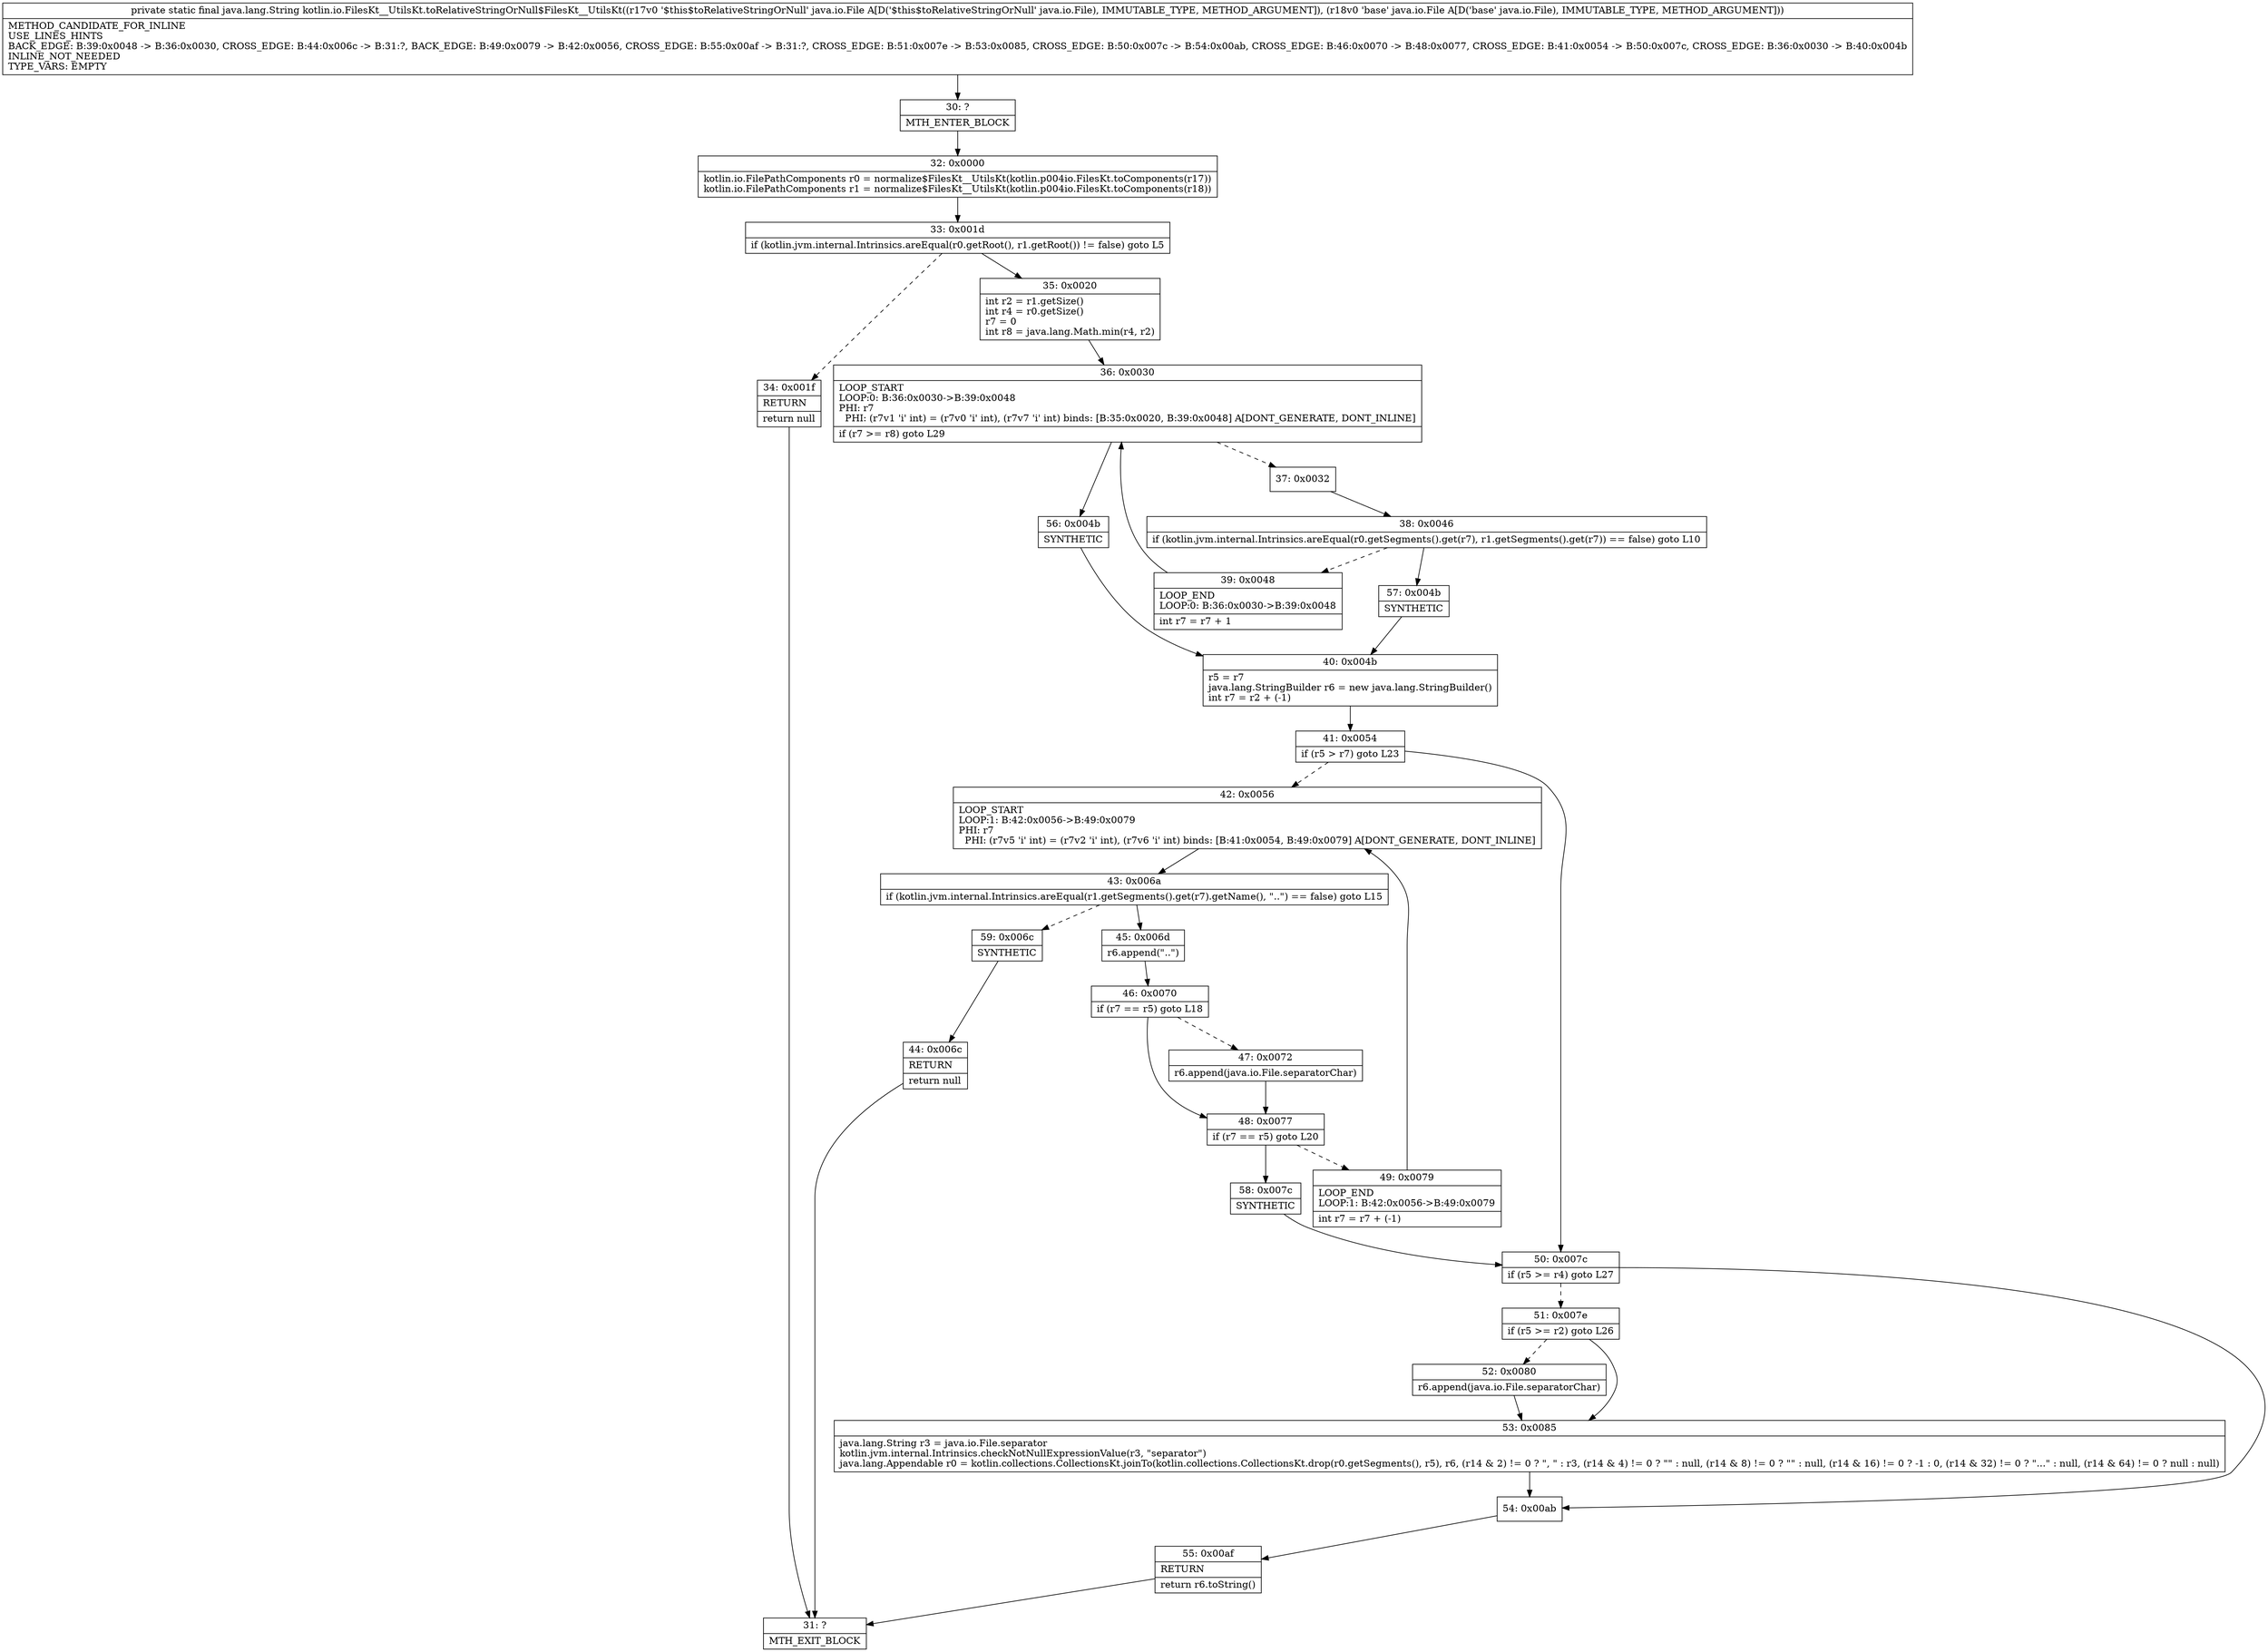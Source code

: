 digraph "CFG forkotlin.io.FilesKt__UtilsKt.toRelativeStringOrNull$FilesKt__UtilsKt(Ljava\/io\/File;Ljava\/io\/File;)Ljava\/lang\/String;" {
Node_30 [shape=record,label="{30\:\ ?|MTH_ENTER_BLOCK\l}"];
Node_32 [shape=record,label="{32\:\ 0x0000|kotlin.io.FilePathComponents r0 = normalize$FilesKt__UtilsKt(kotlin.p004io.FilesKt.toComponents(r17))\lkotlin.io.FilePathComponents r1 = normalize$FilesKt__UtilsKt(kotlin.p004io.FilesKt.toComponents(r18))\l}"];
Node_33 [shape=record,label="{33\:\ 0x001d|if (kotlin.jvm.internal.Intrinsics.areEqual(r0.getRoot(), r1.getRoot()) != false) goto L5\l}"];
Node_34 [shape=record,label="{34\:\ 0x001f|RETURN\l|return null\l}"];
Node_31 [shape=record,label="{31\:\ ?|MTH_EXIT_BLOCK\l}"];
Node_35 [shape=record,label="{35\:\ 0x0020|int r2 = r1.getSize()\lint r4 = r0.getSize()\lr7 = 0\lint r8 = java.lang.Math.min(r4, r2)\l}"];
Node_36 [shape=record,label="{36\:\ 0x0030|LOOP_START\lLOOP:0: B:36:0x0030\-\>B:39:0x0048\lPHI: r7 \l  PHI: (r7v1 'i' int) = (r7v0 'i' int), (r7v7 'i' int) binds: [B:35:0x0020, B:39:0x0048] A[DONT_GENERATE, DONT_INLINE]\l|if (r7 \>= r8) goto L29\l}"];
Node_37 [shape=record,label="{37\:\ 0x0032}"];
Node_38 [shape=record,label="{38\:\ 0x0046|if (kotlin.jvm.internal.Intrinsics.areEqual(r0.getSegments().get(r7), r1.getSegments().get(r7)) == false) goto L10\l}"];
Node_39 [shape=record,label="{39\:\ 0x0048|LOOP_END\lLOOP:0: B:36:0x0030\-\>B:39:0x0048\l|int r7 = r7 + 1\l}"];
Node_57 [shape=record,label="{57\:\ 0x004b|SYNTHETIC\l}"];
Node_40 [shape=record,label="{40\:\ 0x004b|r5 = r7\ljava.lang.StringBuilder r6 = new java.lang.StringBuilder()\lint r7 = r2 + (\-1)\l}"];
Node_41 [shape=record,label="{41\:\ 0x0054|if (r5 \> r7) goto L23\l}"];
Node_42 [shape=record,label="{42\:\ 0x0056|LOOP_START\lLOOP:1: B:42:0x0056\-\>B:49:0x0079\lPHI: r7 \l  PHI: (r7v5 'i' int) = (r7v2 'i' int), (r7v6 'i' int) binds: [B:41:0x0054, B:49:0x0079] A[DONT_GENERATE, DONT_INLINE]\l}"];
Node_43 [shape=record,label="{43\:\ 0x006a|if (kotlin.jvm.internal.Intrinsics.areEqual(r1.getSegments().get(r7).getName(), \"..\") == false) goto L15\l}"];
Node_45 [shape=record,label="{45\:\ 0x006d|r6.append(\"..\")\l}"];
Node_46 [shape=record,label="{46\:\ 0x0070|if (r7 == r5) goto L18\l}"];
Node_47 [shape=record,label="{47\:\ 0x0072|r6.append(java.io.File.separatorChar)\l}"];
Node_48 [shape=record,label="{48\:\ 0x0077|if (r7 == r5) goto L20\l}"];
Node_49 [shape=record,label="{49\:\ 0x0079|LOOP_END\lLOOP:1: B:42:0x0056\-\>B:49:0x0079\l|int r7 = r7 + (\-1)\l}"];
Node_58 [shape=record,label="{58\:\ 0x007c|SYNTHETIC\l}"];
Node_59 [shape=record,label="{59\:\ 0x006c|SYNTHETIC\l}"];
Node_44 [shape=record,label="{44\:\ 0x006c|RETURN\l|return null\l}"];
Node_50 [shape=record,label="{50\:\ 0x007c|if (r5 \>= r4) goto L27\l}"];
Node_51 [shape=record,label="{51\:\ 0x007e|if (r5 \>= r2) goto L26\l}"];
Node_52 [shape=record,label="{52\:\ 0x0080|r6.append(java.io.File.separatorChar)\l}"];
Node_53 [shape=record,label="{53\:\ 0x0085|java.lang.String r3 = java.io.File.separator\lkotlin.jvm.internal.Intrinsics.checkNotNullExpressionValue(r3, \"separator\")\ljava.lang.Appendable r0 = kotlin.collections.CollectionsKt.joinTo(kotlin.collections.CollectionsKt.drop(r0.getSegments(), r5), r6, (r14 & 2) != 0 ? \", \" : r3, (r14 & 4) != 0 ? \"\" : null, (r14 & 8) != 0 ? \"\" : null, (r14 & 16) != 0 ? \-1 : 0, (r14 & 32) != 0 ? \"...\" : null, (r14 & 64) != 0 ? null : null)\l}"];
Node_54 [shape=record,label="{54\:\ 0x00ab}"];
Node_55 [shape=record,label="{55\:\ 0x00af|RETURN\l|return r6.toString()\l}"];
Node_56 [shape=record,label="{56\:\ 0x004b|SYNTHETIC\l}"];
MethodNode[shape=record,label="{private static final java.lang.String kotlin.io.FilesKt__UtilsKt.toRelativeStringOrNull$FilesKt__UtilsKt((r17v0 '$this$toRelativeStringOrNull' java.io.File A[D('$this$toRelativeStringOrNull' java.io.File), IMMUTABLE_TYPE, METHOD_ARGUMENT]), (r18v0 'base' java.io.File A[D('base' java.io.File), IMMUTABLE_TYPE, METHOD_ARGUMENT]))  | METHOD_CANDIDATE_FOR_INLINE\lUSE_LINES_HINTS\lBACK_EDGE: B:39:0x0048 \-\> B:36:0x0030, CROSS_EDGE: B:44:0x006c \-\> B:31:?, BACK_EDGE: B:49:0x0079 \-\> B:42:0x0056, CROSS_EDGE: B:55:0x00af \-\> B:31:?, CROSS_EDGE: B:51:0x007e \-\> B:53:0x0085, CROSS_EDGE: B:50:0x007c \-\> B:54:0x00ab, CROSS_EDGE: B:46:0x0070 \-\> B:48:0x0077, CROSS_EDGE: B:41:0x0054 \-\> B:50:0x007c, CROSS_EDGE: B:36:0x0030 \-\> B:40:0x004b\lINLINE_NOT_NEEDED\lTYPE_VARS: EMPTY\l}"];
MethodNode -> Node_30;Node_30 -> Node_32;
Node_32 -> Node_33;
Node_33 -> Node_34[style=dashed];
Node_33 -> Node_35;
Node_34 -> Node_31;
Node_35 -> Node_36;
Node_36 -> Node_37[style=dashed];
Node_36 -> Node_56;
Node_37 -> Node_38;
Node_38 -> Node_39[style=dashed];
Node_38 -> Node_57;
Node_39 -> Node_36;
Node_57 -> Node_40;
Node_40 -> Node_41;
Node_41 -> Node_42[style=dashed];
Node_41 -> Node_50;
Node_42 -> Node_43;
Node_43 -> Node_45;
Node_43 -> Node_59[style=dashed];
Node_45 -> Node_46;
Node_46 -> Node_47[style=dashed];
Node_46 -> Node_48;
Node_47 -> Node_48;
Node_48 -> Node_49[style=dashed];
Node_48 -> Node_58;
Node_49 -> Node_42;
Node_58 -> Node_50;
Node_59 -> Node_44;
Node_44 -> Node_31;
Node_50 -> Node_51[style=dashed];
Node_50 -> Node_54;
Node_51 -> Node_52[style=dashed];
Node_51 -> Node_53;
Node_52 -> Node_53;
Node_53 -> Node_54;
Node_54 -> Node_55;
Node_55 -> Node_31;
Node_56 -> Node_40;
}

